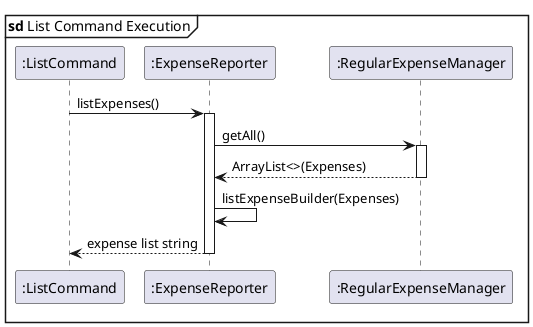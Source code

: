 @startuml
'https://plantuml.com/sequence-diagram

mainframe **sd** List Command Execution

participant ":ListCommand" as ListCmd
participant ":ExpenseReporter" as ExpenseSvc
participant ":RegularExpenseManager" as RegExpMgr

ListCmd -> ExpenseSvc : listExpenses()
activate ExpenseSvc

ExpenseSvc -> RegExpMgr : getAll()
activate RegExpMgr

RegExpMgr --> ExpenseSvc : ArrayList<>(Expenses)
deactivate RegExpMgr

ExpenseSvc -> ExpenseSvc: listExpenseBuilder(Expenses)

ExpenseSvc --> ListCmd : expense list string
deactivate ExpenseSvc


@enduml